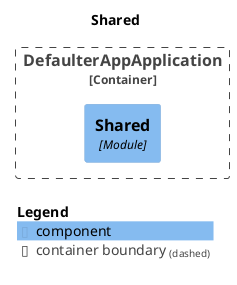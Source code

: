 @startuml
set separator none
title Shared

top to bottom direction

!include <C4/C4>
!include <C4/C4_Context>
!include <C4/C4_Component>

Container_Boundary("DefaulterAppApplication.DefaulterAppApplication_boundary", "DefaulterAppApplication", $tags="") {
  Component(DefaulterAppApplication.DefaulterAppApplication.Shared, "Shared", $techn="Module", $descr="", $tags="", $link="")
}


SHOW_LEGEND(true)
@enduml